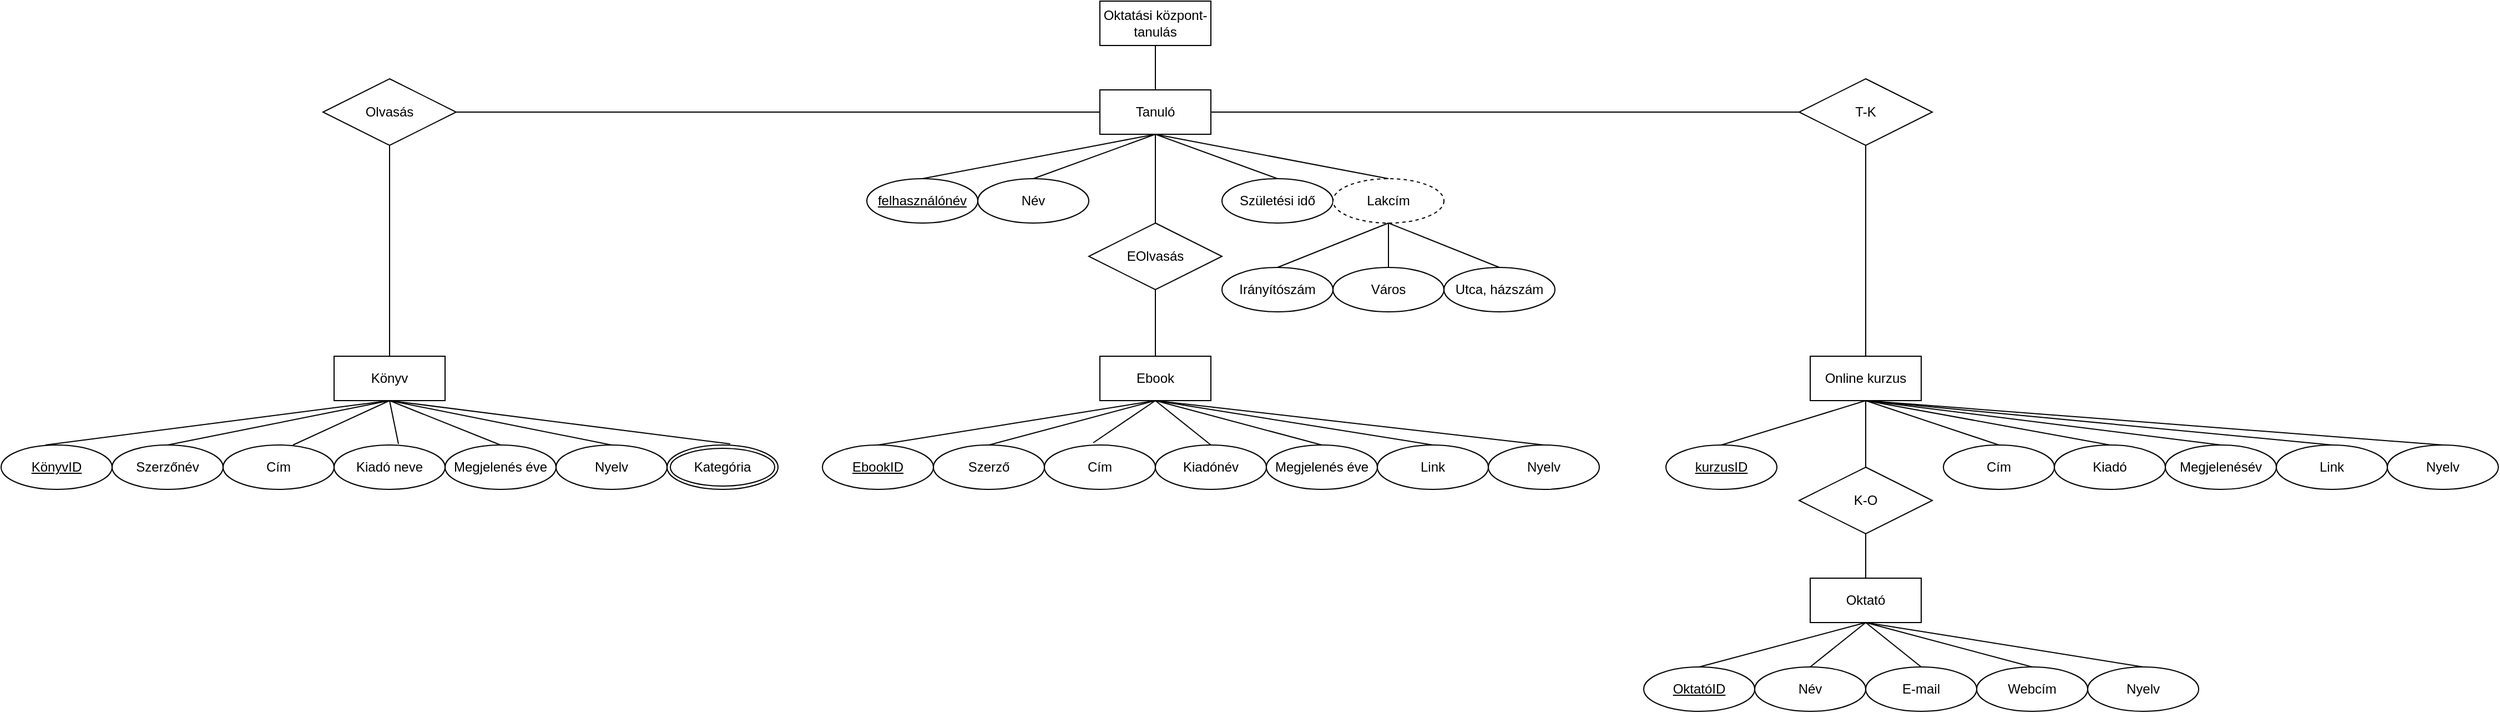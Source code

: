 <mxfile version="24.7.17">
  <diagram name="1 oldal" id="RuWxOfrVMHaDZ1U8wcu8">
    <mxGraphModel dx="2501" dy="836" grid="1" gridSize="10" guides="1" tooltips="1" connect="1" arrows="1" fold="1" page="1" pageScale="1" pageWidth="827" pageHeight="1169" math="0" shadow="0">
      <root>
        <mxCell id="0" />
        <mxCell id="1" parent="0" />
        <mxCell id="YM1DoDgSBLCyTenvLJbu-1" value="Oktatási központ- tanulás" style="whiteSpace=wrap;html=1;align=center;" parent="1" vertex="1">
          <mxGeometry x="290" y="120" width="100" height="40" as="geometry" />
        </mxCell>
        <mxCell id="YM1DoDgSBLCyTenvLJbu-2" value="Tanuló" style="whiteSpace=wrap;html=1;align=center;" parent="1" vertex="1">
          <mxGeometry x="290" y="200" width="100" height="40" as="geometry" />
        </mxCell>
        <mxCell id="YM1DoDgSBLCyTenvLJbu-3" value="Online kurzus" style="whiteSpace=wrap;html=1;align=center;" parent="1" vertex="1">
          <mxGeometry x="930" y="440" width="100" height="40" as="geometry" />
        </mxCell>
        <mxCell id="YM1DoDgSBLCyTenvLJbu-4" value="Ebook" style="whiteSpace=wrap;html=1;align=center;" parent="1" vertex="1">
          <mxGeometry x="290" y="440" width="100" height="40" as="geometry" />
        </mxCell>
        <mxCell id="YM1DoDgSBLCyTenvLJbu-5" value="Könyv" style="whiteSpace=wrap;html=1;align=center;" parent="1" vertex="1">
          <mxGeometry x="-400" y="440" width="100" height="40" as="geometry" />
        </mxCell>
        <mxCell id="YM1DoDgSBLCyTenvLJbu-6" value="Szerző" style="ellipse;whiteSpace=wrap;html=1;align=center;" parent="1" vertex="1">
          <mxGeometry x="140" y="520" width="100" height="40" as="geometry" />
        </mxCell>
        <mxCell id="YM1DoDgSBLCyTenvLJbu-8" value="Szerzőnév" style="ellipse;whiteSpace=wrap;html=1;align=center;" parent="1" vertex="1">
          <mxGeometry x="-600" y="520" width="100" height="40" as="geometry" />
        </mxCell>
        <mxCell id="YM1DoDgSBLCyTenvLJbu-9" value="Cím" style="ellipse;whiteSpace=wrap;html=1;align=center;" parent="1" vertex="1">
          <mxGeometry x="-500" y="520" width="100" height="40" as="geometry" />
        </mxCell>
        <mxCell id="YM1DoDgSBLCyTenvLJbu-10" value="Kiadó neve" style="ellipse;whiteSpace=wrap;html=1;align=center;" parent="1" vertex="1">
          <mxGeometry x="-400" y="520" width="100" height="40" as="geometry" />
        </mxCell>
        <mxCell id="YM1DoDgSBLCyTenvLJbu-11" value="Megjelenés éve" style="ellipse;whiteSpace=wrap;html=1;align=center;" parent="1" vertex="1">
          <mxGeometry x="-300" y="520" width="100" height="40" as="geometry" />
        </mxCell>
        <mxCell id="YM1DoDgSBLCyTenvLJbu-13" value="Kategória" style="ellipse;shape=doubleEllipse;margin=3;whiteSpace=wrap;html=1;align=center;" parent="1" vertex="1">
          <mxGeometry x="-100" y="520" width="100" height="40" as="geometry" />
        </mxCell>
        <mxCell id="YM1DoDgSBLCyTenvLJbu-15" value="Link" style="ellipse;whiteSpace=wrap;html=1;align=center;" parent="1" vertex="1">
          <mxGeometry x="540" y="520" width="100" height="40" as="geometry" />
        </mxCell>
        <mxCell id="YM1DoDgSBLCyTenvLJbu-16" value="Megjelenés éve" style="ellipse;whiteSpace=wrap;html=1;align=center;" parent="1" vertex="1">
          <mxGeometry x="440" y="520" width="100" height="40" as="geometry" />
        </mxCell>
        <mxCell id="YM1DoDgSBLCyTenvLJbu-17" value="Kiadónév" style="ellipse;whiteSpace=wrap;html=1;align=center;" parent="1" vertex="1">
          <mxGeometry x="340" y="520" width="100" height="40" as="geometry" />
        </mxCell>
        <mxCell id="YM1DoDgSBLCyTenvLJbu-18" value="Cím" style="ellipse;whiteSpace=wrap;html=1;align=center;" parent="1" vertex="1">
          <mxGeometry x="240" y="520" width="100" height="40" as="geometry" />
        </mxCell>
        <mxCell id="YM1DoDgSBLCyTenvLJbu-20" value="KönyvID" style="ellipse;whiteSpace=wrap;html=1;align=center;fontStyle=4;" parent="1" vertex="1">
          <mxGeometry x="-700" y="520" width="100" height="40" as="geometry" />
        </mxCell>
        <mxCell id="YM1DoDgSBLCyTenvLJbu-21" value="EbookID" style="ellipse;whiteSpace=wrap;html=1;align=center;fontStyle=4;" parent="1" vertex="1">
          <mxGeometry x="40" y="520" width="100" height="40" as="geometry" />
        </mxCell>
        <mxCell id="YM1DoDgSBLCyTenvLJbu-23" value="kurzusID" style="ellipse;whiteSpace=wrap;html=1;align=center;fontStyle=4;" parent="1" vertex="1">
          <mxGeometry x="800" y="520" width="100" height="40" as="geometry" />
        </mxCell>
        <mxCell id="YM1DoDgSBLCyTenvLJbu-24" value="Cím" style="ellipse;whiteSpace=wrap;html=1;align=center;" parent="1" vertex="1">
          <mxGeometry x="1050" y="520" width="100" height="40" as="geometry" />
        </mxCell>
        <mxCell id="YM1DoDgSBLCyTenvLJbu-25" value="Oktató" style="whiteSpace=wrap;html=1;align=center;" parent="1" vertex="1">
          <mxGeometry x="930" y="640" width="100" height="40" as="geometry" />
        </mxCell>
        <mxCell id="YM1DoDgSBLCyTenvLJbu-26" value="Kiadó" style="ellipse;whiteSpace=wrap;html=1;align=center;" parent="1" vertex="1">
          <mxGeometry x="1150" y="520" width="100" height="40" as="geometry" />
        </mxCell>
        <mxCell id="YM1DoDgSBLCyTenvLJbu-27" value="Megjelenésév" style="ellipse;whiteSpace=wrap;html=1;align=center;" parent="1" vertex="1">
          <mxGeometry x="1250" y="520" width="100" height="40" as="geometry" />
        </mxCell>
        <mxCell id="YM1DoDgSBLCyTenvLJbu-28" value="OktatóID" style="ellipse;whiteSpace=wrap;html=1;align=center;fontStyle=4;" parent="1" vertex="1">
          <mxGeometry x="780" y="720" width="100" height="40" as="geometry" />
        </mxCell>
        <mxCell id="YM1DoDgSBLCyTenvLJbu-29" value="E-mail" style="ellipse;whiteSpace=wrap;html=1;align=center;" parent="1" vertex="1">
          <mxGeometry x="980" y="720" width="100" height="40" as="geometry" />
        </mxCell>
        <mxCell id="YM1DoDgSBLCyTenvLJbu-30" value="Név" style="ellipse;whiteSpace=wrap;html=1;align=center;" parent="1" vertex="1">
          <mxGeometry x="880" y="720" width="100" height="40" as="geometry" />
        </mxCell>
        <mxCell id="YM1DoDgSBLCyTenvLJbu-31" value="Webcím" style="ellipse;whiteSpace=wrap;html=1;align=center;" parent="1" vertex="1">
          <mxGeometry x="1080" y="720" width="100" height="40" as="geometry" />
        </mxCell>
        <mxCell id="YM1DoDgSBLCyTenvLJbu-32" value="felhasználónév" style="ellipse;whiteSpace=wrap;html=1;align=center;fontStyle=4;" parent="1" vertex="1">
          <mxGeometry x="80" y="280" width="100" height="40" as="geometry" />
        </mxCell>
        <mxCell id="YM1DoDgSBLCyTenvLJbu-33" value="Név" style="ellipse;whiteSpace=wrap;html=1;align=center;" parent="1" vertex="1">
          <mxGeometry x="180" y="280" width="100" height="40" as="geometry" />
        </mxCell>
        <mxCell id="YM1DoDgSBLCyTenvLJbu-34" value="Születési idő" style="ellipse;whiteSpace=wrap;html=1;align=center;" parent="1" vertex="1">
          <mxGeometry x="400" y="280" width="100" height="40" as="geometry" />
        </mxCell>
        <mxCell id="YM1DoDgSBLCyTenvLJbu-36" value="Lakcím" style="ellipse;whiteSpace=wrap;html=1;align=center;dashed=1;" parent="1" vertex="1">
          <mxGeometry x="500" y="280" width="100" height="40" as="geometry" />
        </mxCell>
        <mxCell id="YM1DoDgSBLCyTenvLJbu-37" value="Utca, házszám" style="ellipse;whiteSpace=wrap;html=1;align=center;" parent="1" vertex="1">
          <mxGeometry x="600" y="360" width="100" height="40" as="geometry" />
        </mxCell>
        <mxCell id="YM1DoDgSBLCyTenvLJbu-38" value="Város" style="ellipse;whiteSpace=wrap;html=1;align=center;" parent="1" vertex="1">
          <mxGeometry x="500" y="360" width="100" height="40" as="geometry" />
        </mxCell>
        <mxCell id="YM1DoDgSBLCyTenvLJbu-39" value="" style="endArrow=none;html=1;rounded=0;exitX=0.4;exitY=0;exitDx=0;exitDy=0;exitPerimeter=0;entryX=0.5;entryY=1;entryDx=0;entryDy=0;" parent="1" source="YM1DoDgSBLCyTenvLJbu-20" target="YM1DoDgSBLCyTenvLJbu-5" edge="1">
          <mxGeometry relative="1" as="geometry">
            <mxPoint x="-70" y="470" as="sourcePoint" />
            <mxPoint x="90" y="470" as="targetPoint" />
          </mxGeometry>
        </mxCell>
        <mxCell id="YM1DoDgSBLCyTenvLJbu-40" value="" style="endArrow=none;html=1;rounded=0;exitX=0.5;exitY=0;exitDx=0;exitDy=0;entryX=0.5;entryY=1;entryDx=0;entryDy=0;" parent="1" source="YM1DoDgSBLCyTenvLJbu-8" target="YM1DoDgSBLCyTenvLJbu-5" edge="1">
          <mxGeometry relative="1" as="geometry">
            <mxPoint x="-70" y="470" as="sourcePoint" />
            <mxPoint x="90" y="470" as="targetPoint" />
          </mxGeometry>
        </mxCell>
        <mxCell id="YM1DoDgSBLCyTenvLJbu-41" value="" style="endArrow=none;html=1;rounded=0;exitX=0.63;exitY=0;exitDx=0;exitDy=0;exitPerimeter=0;entryX=0.5;entryY=1;entryDx=0;entryDy=0;" parent="1" source="YM1DoDgSBLCyTenvLJbu-9" target="YM1DoDgSBLCyTenvLJbu-5" edge="1">
          <mxGeometry relative="1" as="geometry">
            <mxPoint x="-70" y="470" as="sourcePoint" />
            <mxPoint x="90" y="470" as="targetPoint" />
          </mxGeometry>
        </mxCell>
        <mxCell id="YM1DoDgSBLCyTenvLJbu-42" value="" style="endArrow=none;html=1;rounded=0;exitX=0.58;exitY=-0.025;exitDx=0;exitDy=0;exitPerimeter=0;entryX=0.5;entryY=1;entryDx=0;entryDy=0;" parent="1" source="YM1DoDgSBLCyTenvLJbu-10" target="YM1DoDgSBLCyTenvLJbu-5" edge="1">
          <mxGeometry relative="1" as="geometry">
            <mxPoint x="-70" y="470" as="sourcePoint" />
            <mxPoint x="90" y="470" as="targetPoint" />
          </mxGeometry>
        </mxCell>
        <mxCell id="YM1DoDgSBLCyTenvLJbu-43" value="" style="endArrow=none;html=1;rounded=0;entryX=0.5;entryY=0;entryDx=0;entryDy=0;exitX=0.5;exitY=1;exitDx=0;exitDy=0;" parent="1" source="YM1DoDgSBLCyTenvLJbu-5" target="YM1DoDgSBLCyTenvLJbu-11" edge="1">
          <mxGeometry relative="1" as="geometry">
            <mxPoint x="-70" y="470" as="sourcePoint" />
            <mxPoint x="90" y="470" as="targetPoint" />
          </mxGeometry>
        </mxCell>
        <mxCell id="YM1DoDgSBLCyTenvLJbu-44" value="" style="endArrow=none;html=1;rounded=0;entryX=0.5;entryY=0;entryDx=0;entryDy=0;exitX=0.5;exitY=1;exitDx=0;exitDy=0;" parent="1" source="YM1DoDgSBLCyTenvLJbu-5" edge="1">
          <mxGeometry relative="1" as="geometry">
            <mxPoint x="-70" y="470" as="sourcePoint" />
            <mxPoint x="-150" y="520" as="targetPoint" />
          </mxGeometry>
        </mxCell>
        <mxCell id="YM1DoDgSBLCyTenvLJbu-45" value="" style="endArrow=none;html=1;rounded=0;entryX=0.57;entryY=-0.025;entryDx=0;entryDy=0;entryPerimeter=0;exitX=0.5;exitY=1;exitDx=0;exitDy=0;" parent="1" source="YM1DoDgSBLCyTenvLJbu-5" target="YM1DoDgSBLCyTenvLJbu-13" edge="1">
          <mxGeometry relative="1" as="geometry">
            <mxPoint x="-70" y="470" as="sourcePoint" />
            <mxPoint x="90" y="470" as="targetPoint" />
          </mxGeometry>
        </mxCell>
        <mxCell id="YM1DoDgSBLCyTenvLJbu-46" value="" style="endArrow=none;html=1;rounded=0;entryX=0.5;entryY=0;entryDx=0;entryDy=0;exitX=0.5;exitY=1;exitDx=0;exitDy=0;" parent="1" source="YM1DoDgSBLCyTenvLJbu-4" target="YM1DoDgSBLCyTenvLJbu-21" edge="1">
          <mxGeometry relative="1" as="geometry">
            <mxPoint x="-30" y="470" as="sourcePoint" />
            <mxPoint x="130" y="470" as="targetPoint" />
          </mxGeometry>
        </mxCell>
        <mxCell id="YM1DoDgSBLCyTenvLJbu-47" value="" style="endArrow=none;html=1;rounded=0;entryX=0.5;entryY=0;entryDx=0;entryDy=0;exitX=0.5;exitY=1;exitDx=0;exitDy=0;" parent="1" source="YM1DoDgSBLCyTenvLJbu-4" target="YM1DoDgSBLCyTenvLJbu-6" edge="1">
          <mxGeometry relative="1" as="geometry">
            <mxPoint x="-30" y="470" as="sourcePoint" />
            <mxPoint x="130" y="470" as="targetPoint" />
          </mxGeometry>
        </mxCell>
        <mxCell id="YM1DoDgSBLCyTenvLJbu-48" value="" style="endArrow=none;html=1;rounded=0;entryX=0.44;entryY=-0.05;entryDx=0;entryDy=0;entryPerimeter=0;exitX=0.5;exitY=1;exitDx=0;exitDy=0;" parent="1" source="YM1DoDgSBLCyTenvLJbu-4" target="YM1DoDgSBLCyTenvLJbu-18" edge="1">
          <mxGeometry relative="1" as="geometry">
            <mxPoint x="230" y="480" as="sourcePoint" />
            <mxPoint x="130" y="470" as="targetPoint" />
          </mxGeometry>
        </mxCell>
        <mxCell id="YM1DoDgSBLCyTenvLJbu-53" value="" style="endArrow=none;html=1;rounded=0;entryX=0.5;entryY=0;entryDx=0;entryDy=0;exitX=0.5;exitY=1;exitDx=0;exitDy=0;" parent="1" source="YM1DoDgSBLCyTenvLJbu-4" target="YM1DoDgSBLCyTenvLJbu-17" edge="1">
          <mxGeometry relative="1" as="geometry">
            <mxPoint x="300" y="670" as="sourcePoint" />
            <mxPoint x="460" y="670" as="targetPoint" />
          </mxGeometry>
        </mxCell>
        <mxCell id="YM1DoDgSBLCyTenvLJbu-54" value="" style="endArrow=none;html=1;rounded=0;entryX=0.5;entryY=0;entryDx=0;entryDy=0;exitX=0.5;exitY=1;exitDx=0;exitDy=0;" parent="1" source="YM1DoDgSBLCyTenvLJbu-4" target="YM1DoDgSBLCyTenvLJbu-16" edge="1">
          <mxGeometry relative="1" as="geometry">
            <mxPoint x="300" y="670" as="sourcePoint" />
            <mxPoint x="460" y="670" as="targetPoint" />
          </mxGeometry>
        </mxCell>
        <mxCell id="YM1DoDgSBLCyTenvLJbu-55" value="" style="endArrow=none;html=1;rounded=0;entryX=0.5;entryY=0;entryDx=0;entryDy=0;exitX=0.5;exitY=1;exitDx=0;exitDy=0;" parent="1" source="YM1DoDgSBLCyTenvLJbu-4" target="YM1DoDgSBLCyTenvLJbu-15" edge="1">
          <mxGeometry relative="1" as="geometry">
            <mxPoint x="500" y="670" as="sourcePoint" />
            <mxPoint x="660" y="670" as="targetPoint" />
          </mxGeometry>
        </mxCell>
        <mxCell id="YM1DoDgSBLCyTenvLJbu-56" value="" style="endArrow=none;html=1;rounded=0;exitX=0.5;exitY=0;exitDx=0;exitDy=0;entryX=0.5;entryY=1;entryDx=0;entryDy=0;" parent="1" source="YM1DoDgSBLCyTenvLJbu-23" target="YM1DoDgSBLCyTenvLJbu-3" edge="1">
          <mxGeometry relative="1" as="geometry">
            <mxPoint x="880" y="870" as="sourcePoint" />
            <mxPoint x="1040" y="870" as="targetPoint" />
          </mxGeometry>
        </mxCell>
        <mxCell id="YM1DoDgSBLCyTenvLJbu-58" value="" style="endArrow=none;html=1;rounded=0;entryX=0.5;entryY=0;entryDx=0;entryDy=0;exitX=0.5;exitY=1;exitDx=0;exitDy=0;" parent="1" source="YM1DoDgSBLCyTenvLJbu-3" target="YM1DoDgSBLCyTenvLJbu-24" edge="1">
          <mxGeometry relative="1" as="geometry">
            <mxPoint x="880" y="770" as="sourcePoint" />
            <mxPoint x="1040" y="770" as="targetPoint" />
          </mxGeometry>
        </mxCell>
        <mxCell id="YM1DoDgSBLCyTenvLJbu-59" value="" style="endArrow=none;html=1;rounded=0;entryX=0.5;entryY=0;entryDx=0;entryDy=0;exitX=0.5;exitY=1;exitDx=0;exitDy=0;" parent="1" source="YM1DoDgSBLCyTenvLJbu-3" target="YM1DoDgSBLCyTenvLJbu-26" edge="1">
          <mxGeometry relative="1" as="geometry">
            <mxPoint x="880" y="770" as="sourcePoint" />
            <mxPoint x="1040" y="770" as="targetPoint" />
          </mxGeometry>
        </mxCell>
        <mxCell id="YM1DoDgSBLCyTenvLJbu-60" value="" style="endArrow=none;html=1;rounded=0;entryX=0.5;entryY=0;entryDx=0;entryDy=0;exitX=0.5;exitY=1;exitDx=0;exitDy=0;" parent="1" source="YM1DoDgSBLCyTenvLJbu-3" target="YM1DoDgSBLCyTenvLJbu-27" edge="1">
          <mxGeometry relative="1" as="geometry">
            <mxPoint x="880" y="770" as="sourcePoint" />
            <mxPoint x="1040" y="770" as="targetPoint" />
          </mxGeometry>
        </mxCell>
        <mxCell id="YM1DoDgSBLCyTenvLJbu-61" value="" style="endArrow=none;html=1;rounded=0;entryX=0.5;entryY=1;entryDx=0;entryDy=0;exitX=0.5;exitY=0;exitDx=0;exitDy=0;" parent="1" source="YM1DoDgSBLCyTenvLJbu-32" target="YM1DoDgSBLCyTenvLJbu-2" edge="1">
          <mxGeometry relative="1" as="geometry">
            <mxPoint x="20" y="530" as="sourcePoint" />
            <mxPoint x="300" y="240" as="targetPoint" />
          </mxGeometry>
        </mxCell>
        <mxCell id="YM1DoDgSBLCyTenvLJbu-62" value="" style="endArrow=none;html=1;rounded=0;entryX=0.5;entryY=1;entryDx=0;entryDy=0;exitX=0.5;exitY=0;exitDx=0;exitDy=0;" parent="1" source="YM1DoDgSBLCyTenvLJbu-33" target="YM1DoDgSBLCyTenvLJbu-2" edge="1">
          <mxGeometry relative="1" as="geometry">
            <mxPoint x="20" y="530" as="sourcePoint" />
            <mxPoint x="300" y="240" as="targetPoint" />
          </mxGeometry>
        </mxCell>
        <mxCell id="YM1DoDgSBLCyTenvLJbu-63" value="" style="endArrow=none;html=1;rounded=0;entryX=0.5;entryY=1;entryDx=0;entryDy=0;exitX=0.5;exitY=0;exitDx=0;exitDy=0;" parent="1" source="YM1DoDgSBLCyTenvLJbu-34" target="YM1DoDgSBLCyTenvLJbu-2" edge="1">
          <mxGeometry relative="1" as="geometry">
            <mxPoint x="60" y="530" as="sourcePoint" />
            <mxPoint x="220" y="530" as="targetPoint" />
          </mxGeometry>
        </mxCell>
        <mxCell id="YM1DoDgSBLCyTenvLJbu-64" value="" style="endArrow=none;html=1;rounded=0;exitX=0.5;exitY=1;exitDx=0;exitDy=0;entryX=0.5;entryY=0;entryDx=0;entryDy=0;" parent="1" source="YM1DoDgSBLCyTenvLJbu-2" target="YM1DoDgSBLCyTenvLJbu-36" edge="1">
          <mxGeometry relative="1" as="geometry">
            <mxPoint x="60" y="530" as="sourcePoint" />
            <mxPoint x="220" y="530" as="targetPoint" />
          </mxGeometry>
        </mxCell>
        <mxCell id="YM1DoDgSBLCyTenvLJbu-69" value="" style="endArrow=none;html=1;rounded=0;exitX=0.5;exitY=1;exitDx=0;exitDy=0;entryX=0.5;entryY=0;entryDx=0;entryDy=0;" parent="1" source="YM1DoDgSBLCyTenvLJbu-25" target="YM1DoDgSBLCyTenvLJbu-28" edge="1">
          <mxGeometry relative="1" as="geometry">
            <mxPoint x="1070" y="890" as="sourcePoint" />
            <mxPoint x="1230" y="890" as="targetPoint" />
          </mxGeometry>
        </mxCell>
        <mxCell id="YM1DoDgSBLCyTenvLJbu-70" value="" style="endArrow=none;html=1;rounded=0;exitX=0.5;exitY=1;exitDx=0;exitDy=0;entryX=0.5;entryY=0;entryDx=0;entryDy=0;" parent="1" source="YM1DoDgSBLCyTenvLJbu-25" target="YM1DoDgSBLCyTenvLJbu-30" edge="1">
          <mxGeometry relative="1" as="geometry">
            <mxPoint x="1070" y="890" as="sourcePoint" />
            <mxPoint x="1230" y="890" as="targetPoint" />
          </mxGeometry>
        </mxCell>
        <mxCell id="YM1DoDgSBLCyTenvLJbu-71" value="" style="endArrow=none;html=1;rounded=0;exitX=0.5;exitY=1;exitDx=0;exitDy=0;entryX=0.5;entryY=0;entryDx=0;entryDy=0;" parent="1" source="YM1DoDgSBLCyTenvLJbu-25" target="YM1DoDgSBLCyTenvLJbu-29" edge="1">
          <mxGeometry relative="1" as="geometry">
            <mxPoint x="1070" y="890" as="sourcePoint" />
            <mxPoint x="1230" y="890" as="targetPoint" />
          </mxGeometry>
        </mxCell>
        <mxCell id="YM1DoDgSBLCyTenvLJbu-72" value="" style="endArrow=none;html=1;rounded=0;exitX=0.5;exitY=1;exitDx=0;exitDy=0;entryX=0.5;entryY=0;entryDx=0;entryDy=0;" parent="1" source="YM1DoDgSBLCyTenvLJbu-25" target="YM1DoDgSBLCyTenvLJbu-31" edge="1">
          <mxGeometry relative="1" as="geometry">
            <mxPoint x="1070" y="890" as="sourcePoint" />
            <mxPoint x="1230" y="890" as="targetPoint" />
          </mxGeometry>
        </mxCell>
        <mxCell id="YM1DoDgSBLCyTenvLJbu-73" value="" style="endArrow=none;html=1;rounded=0;exitX=0.5;exitY=1;exitDx=0;exitDy=0;entryX=0.5;entryY=0;entryDx=0;entryDy=0;" parent="1" source="YM1DoDgSBLCyTenvLJbu-36" target="YM1DoDgSBLCyTenvLJbu-37" edge="1">
          <mxGeometry relative="1" as="geometry">
            <mxPoint x="-60" y="530" as="sourcePoint" />
            <mxPoint x="100" y="530" as="targetPoint" />
          </mxGeometry>
        </mxCell>
        <mxCell id="YM1DoDgSBLCyTenvLJbu-74" value="" style="endArrow=none;html=1;rounded=0;exitX=0.5;exitY=1;exitDx=0;exitDy=0;entryX=0.5;entryY=0;entryDx=0;entryDy=0;" parent="1" source="YM1DoDgSBLCyTenvLJbu-36" target="YM1DoDgSBLCyTenvLJbu-38" edge="1">
          <mxGeometry relative="1" as="geometry">
            <mxPoint x="-60" y="530" as="sourcePoint" />
            <mxPoint x="100" y="530" as="targetPoint" />
          </mxGeometry>
        </mxCell>
        <mxCell id="f11ug7OhC06bdF0tJfIZ-1" value="Irányítószám" style="ellipse;whiteSpace=wrap;html=1;align=center;" parent="1" vertex="1">
          <mxGeometry x="400" y="360" width="100" height="40" as="geometry" />
        </mxCell>
        <mxCell id="f11ug7OhC06bdF0tJfIZ-2" value="" style="endArrow=none;html=1;rounded=0;entryX=0.5;entryY=1;entryDx=0;entryDy=0;exitX=0.5;exitY=0;exitDx=0;exitDy=0;" parent="1" source="f11ug7OhC06bdF0tJfIZ-1" target="YM1DoDgSBLCyTenvLJbu-36" edge="1">
          <mxGeometry relative="1" as="geometry">
            <mxPoint x="290" y="430" as="sourcePoint" />
            <mxPoint x="450" y="430" as="targetPoint" />
          </mxGeometry>
        </mxCell>
        <mxCell id="1rhG6X6jecPAjoCpE_3U-2" value="Olvasás" style="shape=rhombus;perimeter=rhombusPerimeter;whiteSpace=wrap;html=1;align=center;" parent="1" vertex="1">
          <mxGeometry x="-410" y="190" width="120" height="60" as="geometry" />
        </mxCell>
        <mxCell id="1rhG6X6jecPAjoCpE_3U-3" value="EOlvasás" style="shape=rhombus;perimeter=rhombusPerimeter;whiteSpace=wrap;html=1;align=center;" parent="1" vertex="1">
          <mxGeometry x="280" y="320" width="120" height="60" as="geometry" />
        </mxCell>
        <mxCell id="1rhG6X6jecPAjoCpE_3U-4" value="T-K" style="shape=rhombus;perimeter=rhombusPerimeter;whiteSpace=wrap;html=1;align=center;" parent="1" vertex="1">
          <mxGeometry x="920" y="190" width="120" height="60" as="geometry" />
        </mxCell>
        <mxCell id="1rhG6X6jecPAjoCpE_3U-5" value="" style="endArrow=none;html=1;rounded=0;exitX=0.5;exitY=1;exitDx=0;exitDy=0;entryX=0.5;entryY=0;entryDx=0;entryDy=0;" parent="1" source="YM1DoDgSBLCyTenvLJbu-1" target="YM1DoDgSBLCyTenvLJbu-2" edge="1">
          <mxGeometry relative="1" as="geometry">
            <mxPoint x="350" y="440" as="sourcePoint" />
            <mxPoint x="510" y="440" as="targetPoint" />
          </mxGeometry>
        </mxCell>
        <mxCell id="1rhG6X6jecPAjoCpE_3U-6" value="" style="endArrow=none;html=1;rounded=0;exitX=1;exitY=0.5;exitDx=0;exitDy=0;entryX=0;entryY=0.5;entryDx=0;entryDy=0;" parent="1" source="1rhG6X6jecPAjoCpE_3U-2" target="YM1DoDgSBLCyTenvLJbu-2" edge="1">
          <mxGeometry relative="1" as="geometry">
            <mxPoint x="350" y="440" as="sourcePoint" />
            <mxPoint x="510" y="440" as="targetPoint" />
          </mxGeometry>
        </mxCell>
        <mxCell id="1rhG6X6jecPAjoCpE_3U-7" value="" style="endArrow=none;html=1;rounded=0;exitX=1;exitY=0.5;exitDx=0;exitDy=0;entryX=0;entryY=0.5;entryDx=0;entryDy=0;" parent="1" source="YM1DoDgSBLCyTenvLJbu-2" target="1rhG6X6jecPAjoCpE_3U-4" edge="1">
          <mxGeometry relative="1" as="geometry">
            <mxPoint x="350" y="440" as="sourcePoint" />
            <mxPoint x="510" y="440" as="targetPoint" />
          </mxGeometry>
        </mxCell>
        <mxCell id="1rhG6X6jecPAjoCpE_3U-8" value="" style="endArrow=none;html=1;rounded=0;entryX=0.5;entryY=1;entryDx=0;entryDy=0;exitX=0.5;exitY=0;exitDx=0;exitDy=0;" parent="1" source="YM1DoDgSBLCyTenvLJbu-3" target="1rhG6X6jecPAjoCpE_3U-4" edge="1">
          <mxGeometry relative="1" as="geometry">
            <mxPoint x="350" y="440" as="sourcePoint" />
            <mxPoint x="510" y="440" as="targetPoint" />
          </mxGeometry>
        </mxCell>
        <mxCell id="1rhG6X6jecPAjoCpE_3U-9" value="" style="endArrow=none;html=1;rounded=0;exitX=0.5;exitY=1;exitDx=0;exitDy=0;entryX=0.5;entryY=0;entryDx=0;entryDy=0;" parent="1" source="YM1DoDgSBLCyTenvLJbu-2" target="1rhG6X6jecPAjoCpE_3U-3" edge="1">
          <mxGeometry relative="1" as="geometry">
            <mxPoint x="350" y="440" as="sourcePoint" />
            <mxPoint x="510" y="440" as="targetPoint" />
          </mxGeometry>
        </mxCell>
        <mxCell id="1rhG6X6jecPAjoCpE_3U-10" value="" style="endArrow=none;html=1;rounded=0;exitX=0.5;exitY=1;exitDx=0;exitDy=0;entryX=0.5;entryY=0;entryDx=0;entryDy=0;" parent="1" source="1rhG6X6jecPAjoCpE_3U-3" target="YM1DoDgSBLCyTenvLJbu-4" edge="1">
          <mxGeometry relative="1" as="geometry">
            <mxPoint x="350" y="440" as="sourcePoint" />
            <mxPoint x="510" y="440" as="targetPoint" />
          </mxGeometry>
        </mxCell>
        <mxCell id="1rhG6X6jecPAjoCpE_3U-11" value="" style="endArrow=none;html=1;rounded=0;exitX=0.5;exitY=1;exitDx=0;exitDy=0;entryX=0.5;entryY=0;entryDx=0;entryDy=0;" parent="1" source="1rhG6X6jecPAjoCpE_3U-2" target="YM1DoDgSBLCyTenvLJbu-5" edge="1">
          <mxGeometry relative="1" as="geometry">
            <mxPoint x="-350" y="300" as="sourcePoint" />
            <mxPoint x="230" y="440" as="targetPoint" />
          </mxGeometry>
        </mxCell>
        <mxCell id="1rhG6X6jecPAjoCpE_3U-12" value="K-O" style="shape=rhombus;perimeter=rhombusPerimeter;whiteSpace=wrap;html=1;align=center;" parent="1" vertex="1">
          <mxGeometry x="920" y="540" width="120" height="60" as="geometry" />
        </mxCell>
        <mxCell id="1rhG6X6jecPAjoCpE_3U-13" value="" style="endArrow=none;html=1;rounded=0;exitX=0.5;exitY=0;exitDx=0;exitDy=0;entryX=0.5;entryY=1;entryDx=0;entryDy=0;" parent="1" source="1rhG6X6jecPAjoCpE_3U-12" target="YM1DoDgSBLCyTenvLJbu-3" edge="1">
          <mxGeometry relative="1" as="geometry">
            <mxPoint x="600" y="540" as="sourcePoint" />
            <mxPoint x="760" y="540" as="targetPoint" />
          </mxGeometry>
        </mxCell>
        <mxCell id="1rhG6X6jecPAjoCpE_3U-14" value="" style="endArrow=none;html=1;rounded=0;entryX=0.5;entryY=0;entryDx=0;entryDy=0;exitX=0.5;exitY=1;exitDx=0;exitDy=0;" parent="1" source="1rhG6X6jecPAjoCpE_3U-12" target="YM1DoDgSBLCyTenvLJbu-25" edge="1">
          <mxGeometry relative="1" as="geometry">
            <mxPoint x="980" y="610" as="sourcePoint" />
            <mxPoint x="760" y="540" as="targetPoint" />
          </mxGeometry>
        </mxCell>
        <mxCell id="1rhG6X6jecPAjoCpE_3U-15" value="Nyelv" style="ellipse;whiteSpace=wrap;html=1;align=center;" parent="1" vertex="1">
          <mxGeometry x="-200" y="520" width="100" height="40" as="geometry" />
        </mxCell>
        <mxCell id="1rhG6X6jecPAjoCpE_3U-16" value="Nyelv" style="ellipse;whiteSpace=wrap;html=1;align=center;" parent="1" vertex="1">
          <mxGeometry x="640" y="520" width="100" height="40" as="geometry" />
        </mxCell>
        <mxCell id="1rhG6X6jecPAjoCpE_3U-17" value="" style="endArrow=none;html=1;rounded=0;entryX=0.5;entryY=1;entryDx=0;entryDy=0;exitX=0.5;exitY=0;exitDx=0;exitDy=0;" parent="1" source="1rhG6X6jecPAjoCpE_3U-16" target="YM1DoDgSBLCyTenvLJbu-4" edge="1">
          <mxGeometry relative="1" as="geometry">
            <mxPoint x="600" y="540" as="sourcePoint" />
            <mxPoint x="760" y="540" as="targetPoint" />
          </mxGeometry>
        </mxCell>
        <mxCell id="1rhG6X6jecPAjoCpE_3U-18" value="Nyelv" style="ellipse;whiteSpace=wrap;html=1;align=center;" parent="1" vertex="1">
          <mxGeometry x="1450" y="520" width="100" height="40" as="geometry" />
        </mxCell>
        <mxCell id="1rhG6X6jecPAjoCpE_3U-19" value="" style="endArrow=none;html=1;rounded=0;entryX=0.5;entryY=1;entryDx=0;entryDy=0;exitX=0.5;exitY=0;exitDx=0;exitDy=0;" parent="1" source="1rhG6X6jecPAjoCpE_3U-18" target="YM1DoDgSBLCyTenvLJbu-3" edge="1">
          <mxGeometry relative="1" as="geometry">
            <mxPoint x="600" y="540" as="sourcePoint" />
            <mxPoint x="760" y="540" as="targetPoint" />
          </mxGeometry>
        </mxCell>
        <mxCell id="1rhG6X6jecPAjoCpE_3U-21" value="Nyelv" style="ellipse;whiteSpace=wrap;html=1;align=center;" parent="1" vertex="1">
          <mxGeometry x="1180" y="720" width="100" height="40" as="geometry" />
        </mxCell>
        <mxCell id="1rhG6X6jecPAjoCpE_3U-22" value="" style="endArrow=none;html=1;rounded=0;exitX=0.5;exitY=0;exitDx=0;exitDy=0;entryX=0.5;entryY=1;entryDx=0;entryDy=0;" parent="1" source="1rhG6X6jecPAjoCpE_3U-21" target="YM1DoDgSBLCyTenvLJbu-25" edge="1">
          <mxGeometry relative="1" as="geometry">
            <mxPoint x="570" y="540" as="sourcePoint" />
            <mxPoint x="730" y="540" as="targetPoint" />
          </mxGeometry>
        </mxCell>
        <mxCell id="pshuvvoYAuDL6dmb8bls-1" value="Link" style="ellipse;whiteSpace=wrap;html=1;align=center;" vertex="1" parent="1">
          <mxGeometry x="1350" y="520" width="100" height="40" as="geometry" />
        </mxCell>
        <mxCell id="pshuvvoYAuDL6dmb8bls-2" value="" style="endArrow=none;html=1;rounded=0;exitX=0.5;exitY=1;exitDx=0;exitDy=0;entryX=0.5;entryY=0;entryDx=0;entryDy=0;" edge="1" parent="1" source="YM1DoDgSBLCyTenvLJbu-3" target="pshuvvoYAuDL6dmb8bls-1">
          <mxGeometry relative="1" as="geometry">
            <mxPoint x="800" y="430" as="sourcePoint" />
            <mxPoint x="960" y="430" as="targetPoint" />
          </mxGeometry>
        </mxCell>
      </root>
    </mxGraphModel>
  </diagram>
</mxfile>

